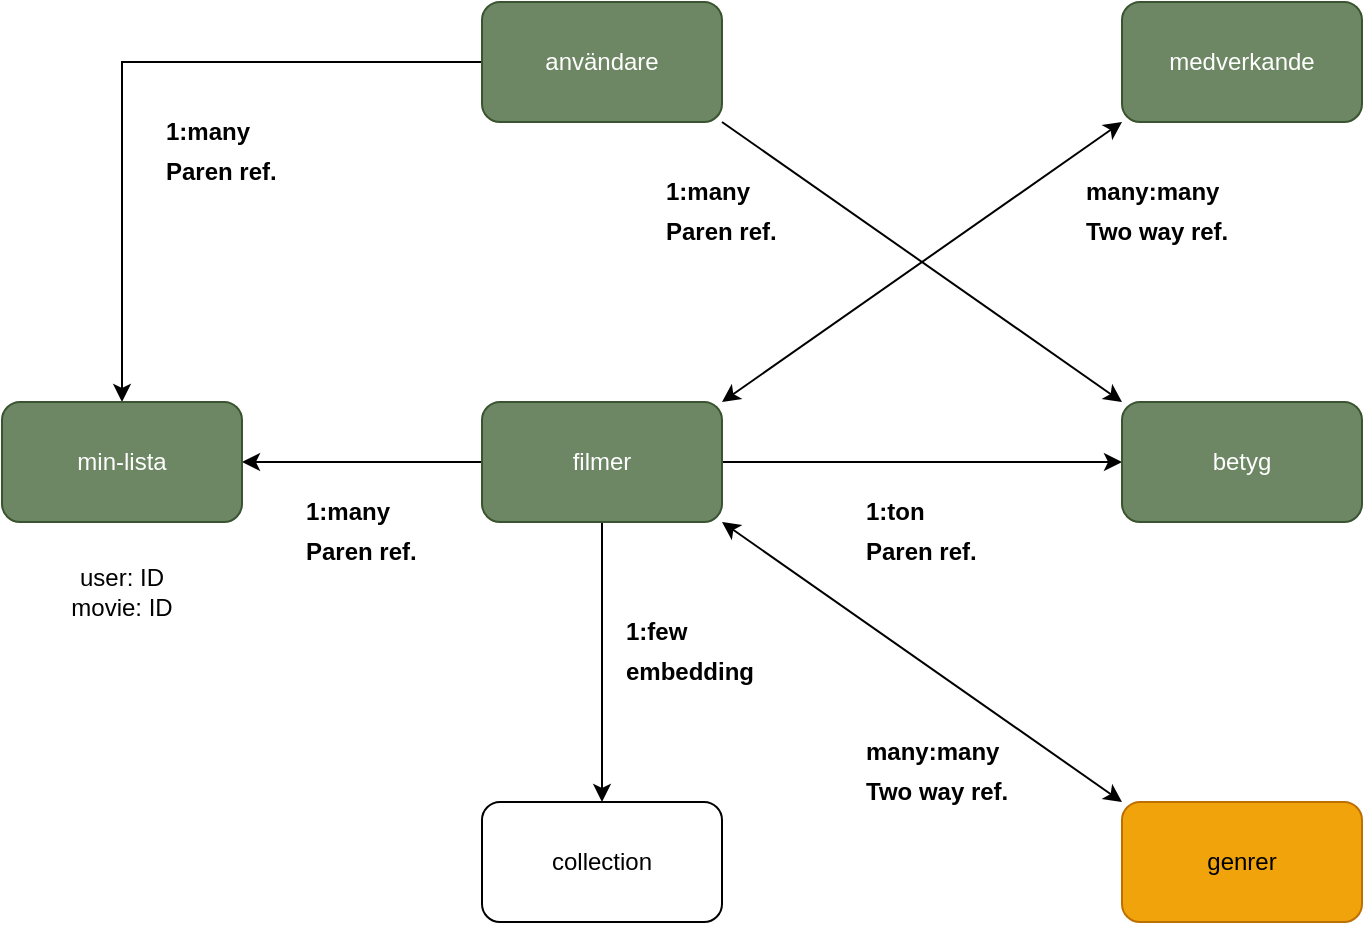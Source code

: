 <mxfile version="20.8.3" type="github">
  <diagram id="kRQHEmVFk9vwEeQlEKRJ" name="Sida-1">
    <mxGraphModel dx="836" dy="486" grid="1" gridSize="10" guides="1" tooltips="1" connect="0" arrows="1" fold="1" page="1" pageScale="1" pageWidth="827" pageHeight="1169" math="0" shadow="0">
      <root>
        <mxCell id="0" />
        <mxCell id="1" parent="0" />
        <mxCell id="2rV7mnCdzsJ6kiWfiuRv-1" value="medverkande" style="rounded=1;whiteSpace=wrap;html=1;fillColor=#6d8764;fontColor=#ffffff;strokeColor=#3A5431;" parent="1" vertex="1">
          <mxGeometry x="560" y="40" width="120" height="60" as="geometry" />
        </mxCell>
        <mxCell id="2rV7mnCdzsJ6kiWfiuRv-9" style="edgeStyle=orthogonalEdgeStyle;rounded=0;orthogonalLoop=1;jettySize=auto;html=1;" parent="1" source="2rV7mnCdzsJ6kiWfiuRv-2" target="2rV7mnCdzsJ6kiWfiuRv-6" edge="1">
          <mxGeometry relative="1" as="geometry" />
        </mxCell>
        <mxCell id="2rV7mnCdzsJ6kiWfiuRv-2" value="användare" style="rounded=1;whiteSpace=wrap;html=1;fillColor=#6d8764;fontColor=#ffffff;strokeColor=#3A5431;" parent="1" vertex="1">
          <mxGeometry x="240" y="40" width="120" height="60" as="geometry" />
        </mxCell>
        <mxCell id="2rV7mnCdzsJ6kiWfiuRv-14" style="edgeStyle=orthogonalEdgeStyle;rounded=0;orthogonalLoop=1;jettySize=auto;html=1;" parent="1" source="2rV7mnCdzsJ6kiWfiuRv-4" target="2rV7mnCdzsJ6kiWfiuRv-6" edge="1">
          <mxGeometry relative="1" as="geometry" />
        </mxCell>
        <mxCell id="2rV7mnCdzsJ6kiWfiuRv-19" style="edgeStyle=orthogonalEdgeStyle;rounded=0;orthogonalLoop=1;jettySize=auto;html=1;" parent="1" source="2rV7mnCdzsJ6kiWfiuRv-4" target="2rV7mnCdzsJ6kiWfiuRv-5" edge="1">
          <mxGeometry relative="1" as="geometry" />
        </mxCell>
        <mxCell id="2rV7mnCdzsJ6kiWfiuRv-20" style="edgeStyle=orthogonalEdgeStyle;rounded=0;orthogonalLoop=1;jettySize=auto;html=1;entryX=0.5;entryY=0;entryDx=0;entryDy=0;" parent="1" source="2rV7mnCdzsJ6kiWfiuRv-4" target="2rV7mnCdzsJ6kiWfiuRv-8" edge="1">
          <mxGeometry relative="1" as="geometry" />
        </mxCell>
        <mxCell id="2rV7mnCdzsJ6kiWfiuRv-4" value="filmer" style="rounded=1;whiteSpace=wrap;html=1;fillColor=#6d8764;fontColor=#ffffff;strokeColor=#3A5431;" parent="1" vertex="1">
          <mxGeometry x="240" y="240" width="120" height="60" as="geometry" />
        </mxCell>
        <mxCell id="2rV7mnCdzsJ6kiWfiuRv-5" value="betyg" style="rounded=1;whiteSpace=wrap;html=1;fillColor=#6d8764;fontColor=#ffffff;strokeColor=#3A5431;" parent="1" vertex="1">
          <mxGeometry x="560" y="240" width="120" height="60" as="geometry" />
        </mxCell>
        <mxCell id="2rV7mnCdzsJ6kiWfiuRv-6" value="min-lista" style="rounded=1;whiteSpace=wrap;html=1;fillColor=#6d8764;fontColor=#ffffff;strokeColor=#3A5431;" parent="1" vertex="1">
          <mxGeometry y="240" width="120" height="60" as="geometry" />
        </mxCell>
        <mxCell id="2rV7mnCdzsJ6kiWfiuRv-7" value="genrer" style="rounded=1;whiteSpace=wrap;html=1;fillColor=#f0a30a;fontColor=#000000;strokeColor=#BD7000;" parent="1" vertex="1">
          <mxGeometry x="560" y="440" width="120" height="60" as="geometry" />
        </mxCell>
        <mxCell id="2rV7mnCdzsJ6kiWfiuRv-8" value="collection" style="rounded=1;whiteSpace=wrap;html=1;" parent="1" vertex="1">
          <mxGeometry x="240" y="440" width="120" height="60" as="geometry" />
        </mxCell>
        <mxCell id="2rV7mnCdzsJ6kiWfiuRv-10" value="&lt;b&gt;1:many&lt;/b&gt;" style="text;html=1;strokeColor=none;fillColor=none;align=left;verticalAlign=middle;whiteSpace=wrap;rounded=0;" parent="1" vertex="1">
          <mxGeometry x="80" y="90" width="60" height="30" as="geometry" />
        </mxCell>
        <mxCell id="2rV7mnCdzsJ6kiWfiuRv-18" value="" style="endArrow=classic;startArrow=classic;html=1;rounded=0;entryX=0;entryY=1;entryDx=0;entryDy=0;exitX=1;exitY=0;exitDx=0;exitDy=0;" parent="1" source="2rV7mnCdzsJ6kiWfiuRv-4" target="2rV7mnCdzsJ6kiWfiuRv-1" edge="1">
          <mxGeometry width="50" height="50" relative="1" as="geometry">
            <mxPoint x="310" y="210" as="sourcePoint" />
            <mxPoint x="360" y="160" as="targetPoint" />
          </mxGeometry>
        </mxCell>
        <mxCell id="2rV7mnCdzsJ6kiWfiuRv-21" value="" style="endArrow=classic;startArrow=classic;html=1;rounded=0;entryX=1;entryY=1;entryDx=0;entryDy=0;exitX=0;exitY=0;exitDx=0;exitDy=0;" parent="1" source="2rV7mnCdzsJ6kiWfiuRv-7" target="2rV7mnCdzsJ6kiWfiuRv-4" edge="1">
          <mxGeometry width="50" height="50" relative="1" as="geometry">
            <mxPoint x="260" y="370" as="sourcePoint" />
            <mxPoint x="310" y="320" as="targetPoint" />
          </mxGeometry>
        </mxCell>
        <mxCell id="2rV7mnCdzsJ6kiWfiuRv-22" value="" style="endArrow=classic;html=1;rounded=0;exitX=1;exitY=1;exitDx=0;exitDy=0;entryX=0;entryY=0;entryDx=0;entryDy=0;" parent="1" source="2rV7mnCdzsJ6kiWfiuRv-2" target="2rV7mnCdzsJ6kiWfiuRv-5" edge="1">
          <mxGeometry width="50" height="50" relative="1" as="geometry">
            <mxPoint x="400" y="230" as="sourcePoint" />
            <mxPoint x="450" y="180" as="targetPoint" />
          </mxGeometry>
        </mxCell>
        <mxCell id="2rV7mnCdzsJ6kiWfiuRv-23" value="&lt;b&gt;Paren ref.&lt;/b&gt;" style="text;html=1;strokeColor=none;fillColor=none;align=left;verticalAlign=middle;whiteSpace=wrap;rounded=0;" parent="1" vertex="1">
          <mxGeometry x="80" y="110" width="60" height="30" as="geometry" />
        </mxCell>
        <mxCell id="2rV7mnCdzsJ6kiWfiuRv-25" value="&lt;b&gt;Paren ref.&lt;/b&gt;" style="text;html=1;strokeColor=none;fillColor=none;align=left;verticalAlign=middle;whiteSpace=wrap;rounded=0;" parent="1" vertex="1">
          <mxGeometry x="150" y="300" width="60" height="30" as="geometry" />
        </mxCell>
        <mxCell id="2rV7mnCdzsJ6kiWfiuRv-26" value="&lt;b&gt;1:many&lt;/b&gt;" style="text;html=1;strokeColor=none;fillColor=none;align=left;verticalAlign=middle;whiteSpace=wrap;rounded=0;" parent="1" vertex="1">
          <mxGeometry x="150" y="280" width="60" height="30" as="geometry" />
        </mxCell>
        <mxCell id="2rV7mnCdzsJ6kiWfiuRv-28" value="user: ID&lt;br&gt;movie: ID" style="text;html=1;strokeColor=none;fillColor=none;align=center;verticalAlign=middle;whiteSpace=wrap;rounded=0;" parent="1" vertex="1">
          <mxGeometry x="30" y="320" width="60" height="30" as="geometry" />
        </mxCell>
        <mxCell id="2rV7mnCdzsJ6kiWfiuRv-29" value="&lt;b&gt;1:few&lt;/b&gt;" style="text;html=1;strokeColor=none;fillColor=none;align=left;verticalAlign=middle;whiteSpace=wrap;rounded=0;" parent="1" vertex="1">
          <mxGeometry x="310" y="340" width="60" height="30" as="geometry" />
        </mxCell>
        <mxCell id="2rV7mnCdzsJ6kiWfiuRv-30" value="&lt;b&gt;embedding&lt;/b&gt;" style="text;html=1;strokeColor=none;fillColor=none;align=left;verticalAlign=middle;whiteSpace=wrap;rounded=0;" parent="1" vertex="1">
          <mxGeometry x="310" y="360" width="60" height="30" as="geometry" />
        </mxCell>
        <mxCell id="2rV7mnCdzsJ6kiWfiuRv-31" value="&lt;b&gt;Two way ref.&lt;/b&gt;" style="text;html=1;strokeColor=none;fillColor=none;align=left;verticalAlign=middle;whiteSpace=wrap;rounded=0;" parent="1" vertex="1">
          <mxGeometry x="540" y="140" width="80" height="30" as="geometry" />
        </mxCell>
        <mxCell id="2rV7mnCdzsJ6kiWfiuRv-32" value="&lt;b&gt;many:many&lt;/b&gt;" style="text;html=1;strokeColor=none;fillColor=none;align=left;verticalAlign=middle;whiteSpace=wrap;rounded=0;" parent="1" vertex="1">
          <mxGeometry x="540" y="120" width="60" height="30" as="geometry" />
        </mxCell>
        <mxCell id="2rV7mnCdzsJ6kiWfiuRv-33" value="&lt;b&gt;Paren ref.&lt;/b&gt;" style="text;html=1;strokeColor=none;fillColor=none;align=left;verticalAlign=middle;whiteSpace=wrap;rounded=0;" parent="1" vertex="1">
          <mxGeometry x="430" y="300" width="60" height="30" as="geometry" />
        </mxCell>
        <mxCell id="2rV7mnCdzsJ6kiWfiuRv-34" value="&lt;b&gt;1:ton&lt;/b&gt;" style="text;html=1;strokeColor=none;fillColor=none;align=left;verticalAlign=middle;whiteSpace=wrap;rounded=0;" parent="1" vertex="1">
          <mxGeometry x="430" y="280" width="60" height="30" as="geometry" />
        </mxCell>
        <mxCell id="2rV7mnCdzsJ6kiWfiuRv-35" value="&lt;b&gt;Two way ref.&lt;/b&gt;" style="text;html=1;strokeColor=none;fillColor=none;align=left;verticalAlign=middle;whiteSpace=wrap;rounded=0;" parent="1" vertex="1">
          <mxGeometry x="430" y="420" width="80" height="30" as="geometry" />
        </mxCell>
        <mxCell id="2rV7mnCdzsJ6kiWfiuRv-36" value="&lt;b&gt;many:many&lt;/b&gt;" style="text;html=1;strokeColor=none;fillColor=none;align=left;verticalAlign=middle;whiteSpace=wrap;rounded=0;" parent="1" vertex="1">
          <mxGeometry x="430" y="400" width="60" height="30" as="geometry" />
        </mxCell>
        <mxCell id="2rV7mnCdzsJ6kiWfiuRv-37" value="&lt;b&gt;Paren ref.&lt;/b&gt;" style="text;html=1;strokeColor=none;fillColor=none;align=left;verticalAlign=middle;whiteSpace=wrap;rounded=0;" parent="1" vertex="1">
          <mxGeometry x="330" y="140" width="60" height="30" as="geometry" />
        </mxCell>
        <mxCell id="2rV7mnCdzsJ6kiWfiuRv-38" value="&lt;b&gt;1:many&lt;/b&gt;" style="text;html=1;strokeColor=none;fillColor=none;align=left;verticalAlign=middle;whiteSpace=wrap;rounded=0;" parent="1" vertex="1">
          <mxGeometry x="330" y="120" width="60" height="30" as="geometry" />
        </mxCell>
      </root>
    </mxGraphModel>
  </diagram>
</mxfile>
